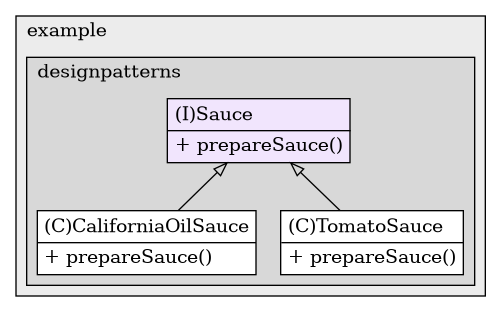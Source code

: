 @startuml

/' diagram meta data start
config=StructureConfiguration;
{
  "projectClassification": {
    "searchMode": "OpenProject", // OpenProject, AllProjects
    "includedProjects": "",
    "pathEndKeywords": "*.impl",
    "isClientPath": "",
    "isClientName": "",
    "isTestPath": "",
    "isTestName": "",
    "isMappingPath": "",
    "isMappingName": "",
    "isDataAccessPath": "",
    "isDataAccessName": "",
    "isDataStructurePath": "",
    "isDataStructureName": "",
    "isInterfaceStructuresPath": "",
    "isInterfaceStructuresName": "",
    "isEntryPointPath": "",
    "isEntryPointName": "",
    "treatFinalFieldsAsMandatory": false
  },
  "graphRestriction": {
    "classPackageExcludeFilter": "",
    "classPackageIncludeFilter": "",
    "classNameExcludeFilter": "",
    "classNameIncludeFilter": "",
    "methodNameExcludeFilter": "",
    "methodNameIncludeFilter": "",
    "removeByInheritance": "", // inheritance/annotation based filtering is done in a second step
    "removeByAnnotation": "",
    "removeByClassPackage": "", // cleanup the graph after inheritance/annotation based filtering is done
    "removeByClassName": "",
    "cutMappings": false,
    "cutEnum": true,
    "cutTests": true,
    "cutClient": true,
    "cutDataAccess": false,
    "cutInterfaceStructures": false,
    "cutDataStructures": false,
    "cutGetterAndSetter": true,
    "cutConstructors": true
  },
  "graphTraversal": {
    "forwardDepth": 6,
    "backwardDepth": 6,
    "classPackageExcludeFilter": "",
    "classPackageIncludeFilter": "",
    "classNameExcludeFilter": "",
    "classNameIncludeFilter": "",
    "methodNameExcludeFilter": "",
    "methodNameIncludeFilter": "",
    "hideMappings": false,
    "hideDataStructures": false,
    "hidePrivateMethods": true,
    "hideInterfaceCalls": true, // indirection: implementation -> interface (is hidden) -> implementation
    "onlyShowApplicationEntryPoints": false, // root node is included
    "useMethodCallsForStructureDiagram": "ForwardOnly" // ForwardOnly, BothDirections, No
  },
  "details": {
    "aggregation": "GroupByClass", // ByClass, GroupByClass, None
    "showClassGenericTypes": true,
    "showMethods": true,
    "showMethodParameterNames": true,
    "showMethodParameterTypes": true,
    "showMethodReturnType": true,
    "showPackageLevels": 2,
    "showDetailedClassStructure": true
  },
  "rootClass": "org.example.designpatterns.creational.abstactfactory.pizza.Sauce",
  "extensionCallbackMethod": "" // qualified.class.name#methodName - signature: public static String method(String)
}
diagram meta data end '/



digraph g {
    rankdir="TB"
    splines=polyline
    

'nodes 
subgraph cluster_1322970774 { 
   	label=example
	labeljust=l
	fillcolor="#ececec"
	style=filled
   
   subgraph cluster_1611567195 { 
   	label=designpatterns
	labeljust=l
	fillcolor="#d8d8d8"
	style=filled
   
   CaliforniaOilSauce465577543[
	label=<<TABLE BORDER="1" CELLBORDER="0" CELLPADDING="4" CELLSPACING="0">
<TR><TD ALIGN="LEFT" >(C)CaliforniaOilSauce</TD></TR>
<HR/>
<TR><TD ALIGN="LEFT" >+ prepareSauce()</TD></TR>
</TABLE>>
	style=filled
	margin=0
	shape=plaintext
	fillcolor="#FFFFFF"
];

Sauce465577543[
	label=<<TABLE BORDER="1" CELLBORDER="0" CELLPADDING="4" CELLSPACING="0">
<TR><TD ALIGN="LEFT" >(I)Sauce</TD></TR>
<HR/>
<TR><TD ALIGN="LEFT" >+ prepareSauce()</TD></TR>
</TABLE>>
	style=filled
	margin=0
	shape=plaintext
	fillcolor="#F1E5FD"
];

TomatoSauce465577543[
	label=<<TABLE BORDER="1" CELLBORDER="0" CELLPADDING="4" CELLSPACING="0">
<TR><TD ALIGN="LEFT" >(C)TomatoSauce</TD></TR>
<HR/>
<TR><TD ALIGN="LEFT" >+ prepareSauce()</TD></TR>
</TABLE>>
	style=filled
	margin=0
	shape=plaintext
	fillcolor="#FFFFFF"
];
} 
} 

'edges    
Sauce465577543 -> CaliforniaOilSauce465577543[arrowhead=none, arrowtail=empty, dir=both];
Sauce465577543 -> TomatoSauce465577543[arrowhead=none, arrowtail=empty, dir=both];
    
}
@enduml